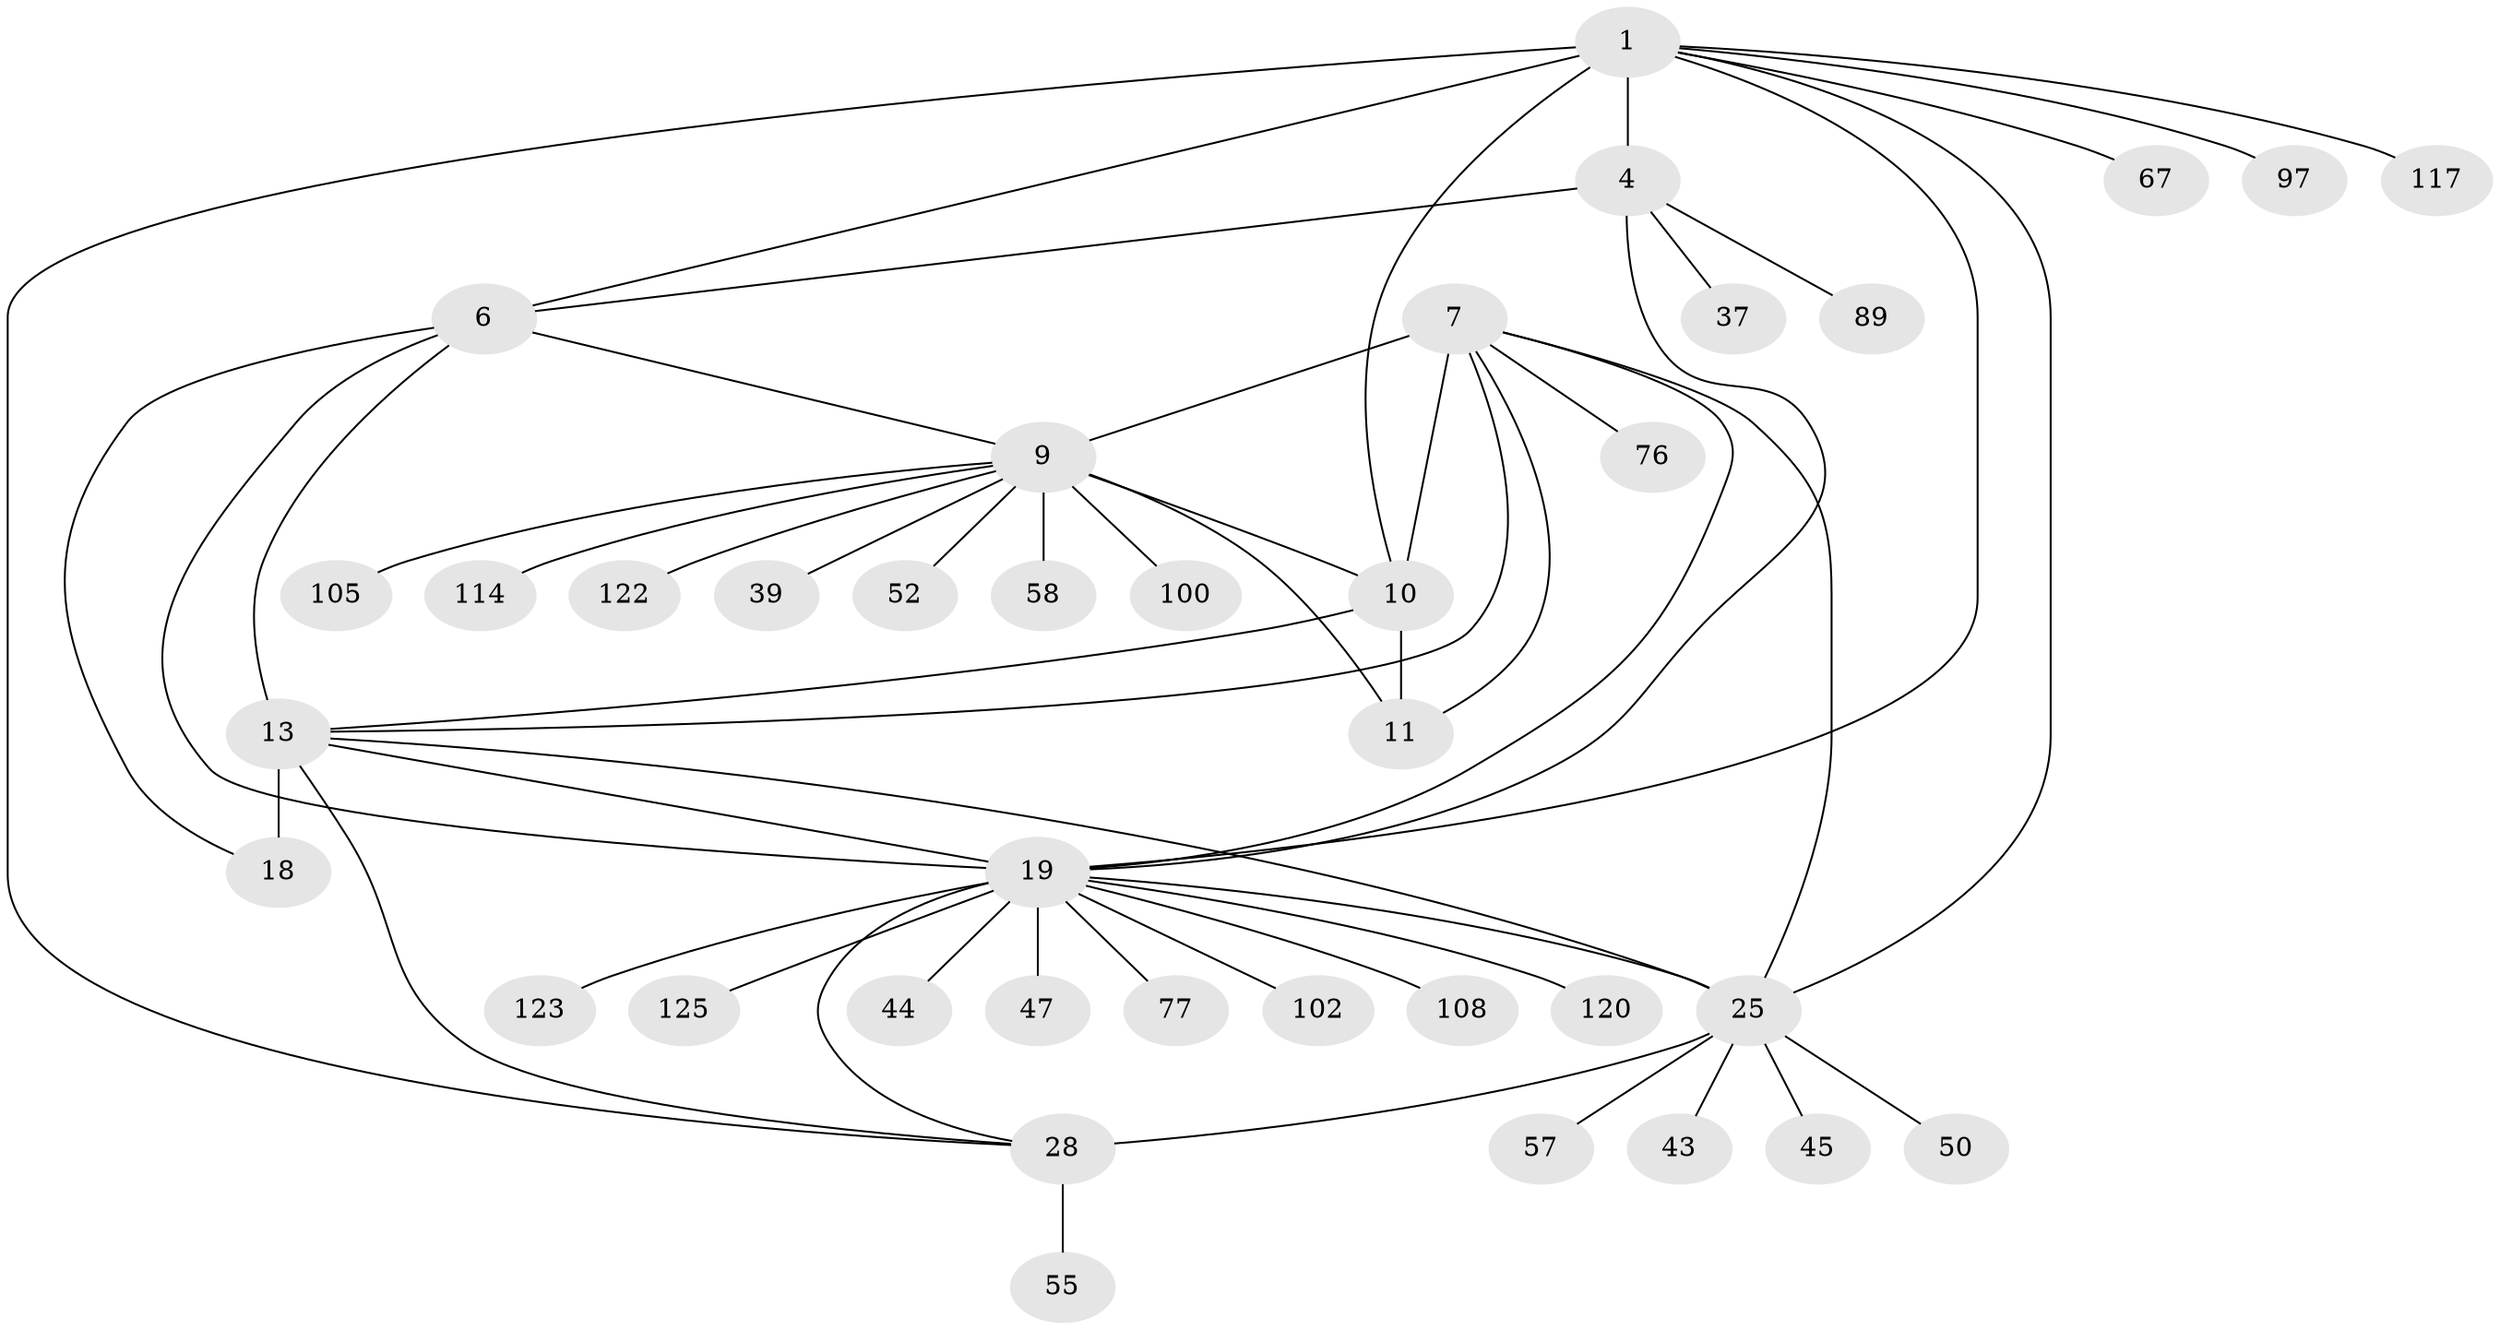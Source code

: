// original degree distribution, {12: 0.0078125, 7: 0.0625, 8: 0.0390625, 9: 0.0390625, 13: 0.0234375, 6: 0.015625, 11: 0.0234375, 10: 0.0078125, 5: 0.015625, 1: 0.578125, 2: 0.15625, 4: 0.0078125, 3: 0.0234375}
// Generated by graph-tools (version 1.1) at 2025/19/03/04/25 18:19:53]
// undirected, 38 vertices, 55 edges
graph export_dot {
graph [start="1"]
  node [color=gray90,style=filled];
  1 [super="+3+31+2+74+38+73+94+119"];
  4 [super="+53+5+61"];
  6 [super="+16"];
  7 [super="+32+8"];
  9;
  10 [super="+12+116+66"];
  11 [super="+118"];
  13 [super="+14+15+17"];
  18;
  19 [super="+23+21+20+107"];
  25 [super="+29+75+65+27+40+26"];
  28 [super="+82+93"];
  37;
  39;
  43;
  44 [super="+104"];
  45;
  47;
  50;
  52;
  55;
  57;
  58 [super="+99+60"];
  67;
  76;
  77;
  89;
  97;
  100;
  102;
  105;
  108;
  114;
  117;
  120;
  122;
  123;
  125;
  1 -- 4 [weight=6];
  1 -- 6 [weight=3];
  1 -- 28;
  1 -- 97;
  1 -- 67;
  1 -- 117;
  1 -- 10;
  1 -- 19;
  1 -- 25;
  4 -- 6 [weight=2];
  4 -- 37;
  4 -- 89;
  4 -- 19;
  6 -- 18;
  6 -- 9;
  6 -- 13 [weight=4];
  6 -- 19;
  7 -- 9 [weight=2];
  7 -- 10 [weight=4];
  7 -- 11 [weight=2];
  7 -- 19;
  7 -- 76;
  7 -- 25;
  7 -- 13;
  9 -- 10 [weight=2];
  9 -- 11;
  9 -- 39;
  9 -- 52;
  9 -- 58;
  9 -- 100;
  9 -- 105;
  9 -- 114;
  9 -- 122;
  10 -- 11 [weight=2];
  10 -- 13;
  13 -- 18 [weight=4];
  13 -- 25;
  13 -- 19;
  13 -- 28;
  19 -- 44;
  19 -- 77;
  19 -- 120;
  19 -- 102;
  19 -- 108;
  19 -- 47;
  19 -- 123;
  19 -- 28 [weight=3];
  19 -- 125;
  19 -- 25;
  25 -- 28 [weight=5];
  25 -- 50;
  25 -- 57;
  25 -- 45;
  25 -- 43;
  28 -- 55;
}
